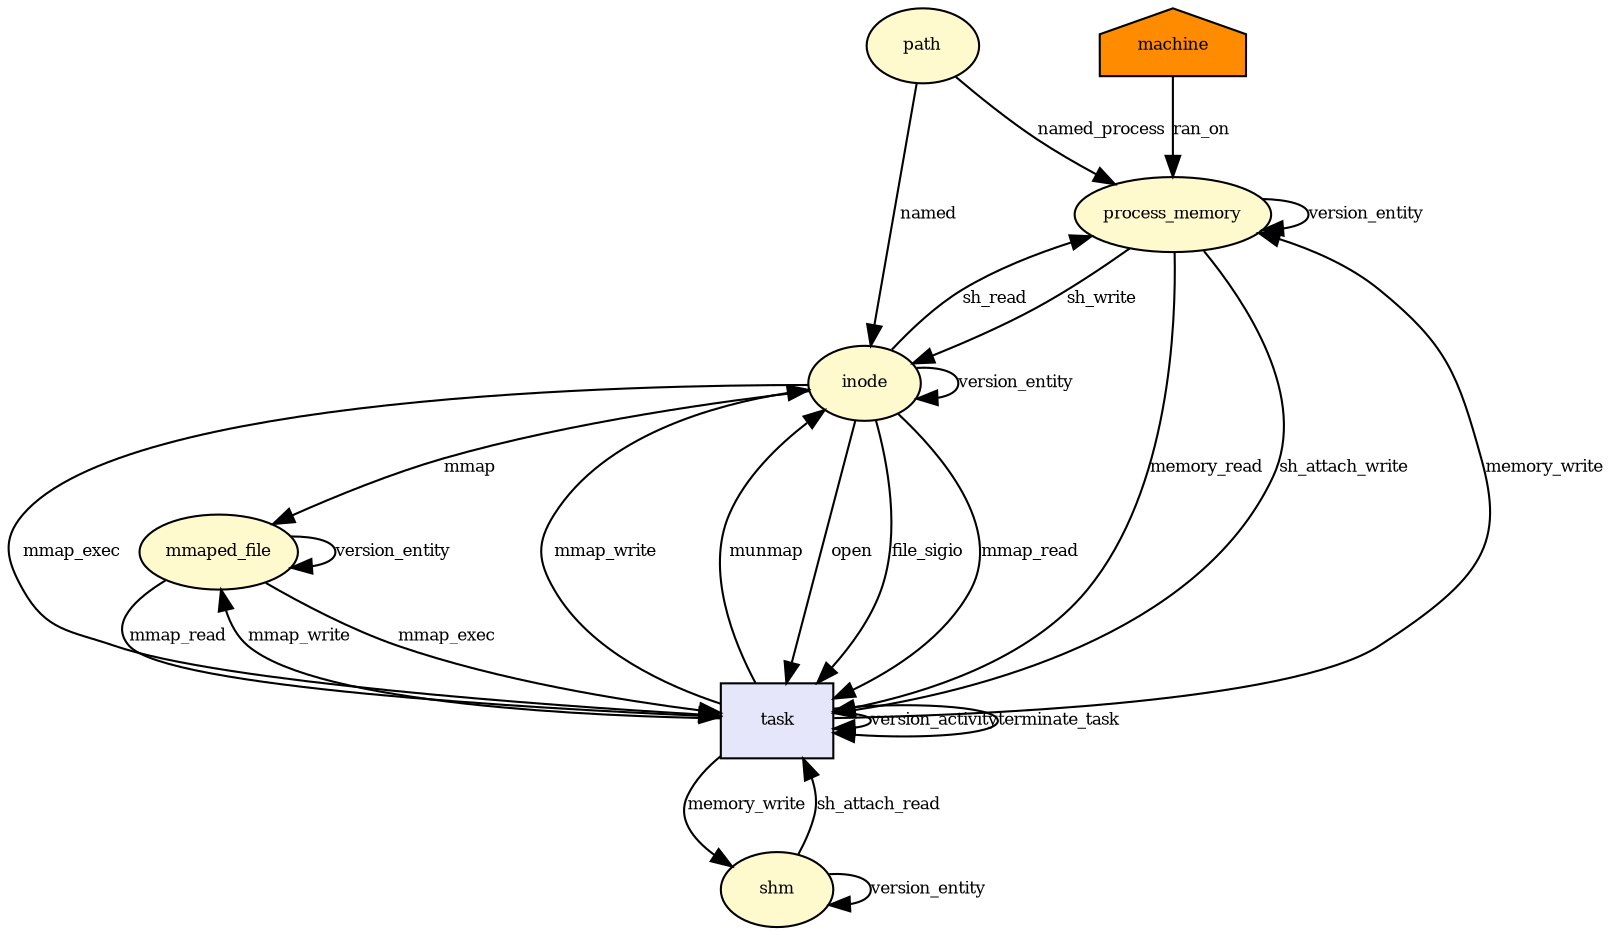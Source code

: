 digraph RGL__DirectedAdjacencyGraph {path[fontsize = 8,label = path,shape = ellipse, fillcolor="#fffacd", style = filled]

process_memory[fontsize = 8,label = process_memory,shape = ellipse, fillcolor="#fffacd", style = filled]

path -> process_memory[fontsize = 8,label = named_process]

machine[fontsize = 8,label = machine,shape = house, fillcolor="#ff8c00", style = filled]

machine -> process_memory[fontsize = 8,label = ran_on]

inode[fontsize = 8,label = inode,shape = ellipse, fillcolor="#fffacd", style = filled]

path -> inode[fontsize = 8,label = named]

task[fontsize = 8,label = task,shape = rectangle, fillcolor="#e6e6fa", style = filled]

inode -> task[fontsize = 8,label = open]

task -> process_memory[fontsize = 8,label = memory_write]

task -> task[fontsize = 8,label = version_activity]

process_memory -> process_memory[fontsize = 8,label = version_entity]

process_memory -> inode[fontsize = 8,label = sh_write]

inode -> inode[fontsize = 8,label = version_entity]

inode -> task[fontsize = 8,label = file_sigio]

process_memory -> task[fontsize = 8,label = memory_read]

task -> inode[fontsize = 8,label = mmap_write]

inode -> process_memory[fontsize = 8,label = sh_read]

inode -> task[fontsize = 8,label = mmap_read]

inode -> task[fontsize = 8,label = mmap_exec]

mmaped_file[fontsize = 8,label = mmaped_file,shape = ellipse, fillcolor="#fffacd", style = filled]

inode -> mmaped_file[fontsize = 8,label = mmap]

mmaped_file -> mmaped_file[fontsize = 8,label = version_entity]

task -> mmaped_file[fontsize = 8,label = mmap_write]

mmaped_file -> task[fontsize = 8,label = mmap_read]

mmaped_file -> task[fontsize = 8,label = mmap_exec]

task -> inode[fontsize = 8,label = munmap]

shm[fontsize = 8,label = shm,shape = ellipse, fillcolor="#fffacd", style = filled]

shm -> task[fontsize = 8,label = sh_attach_read]

process_memory -> task[fontsize = 8,label = sh_attach_write]

task -> shm[fontsize = 8,label = memory_write]

shm -> shm[fontsize = 8,label = version_entity]

task -> task[fontsize = 8,label = terminate_task]

}